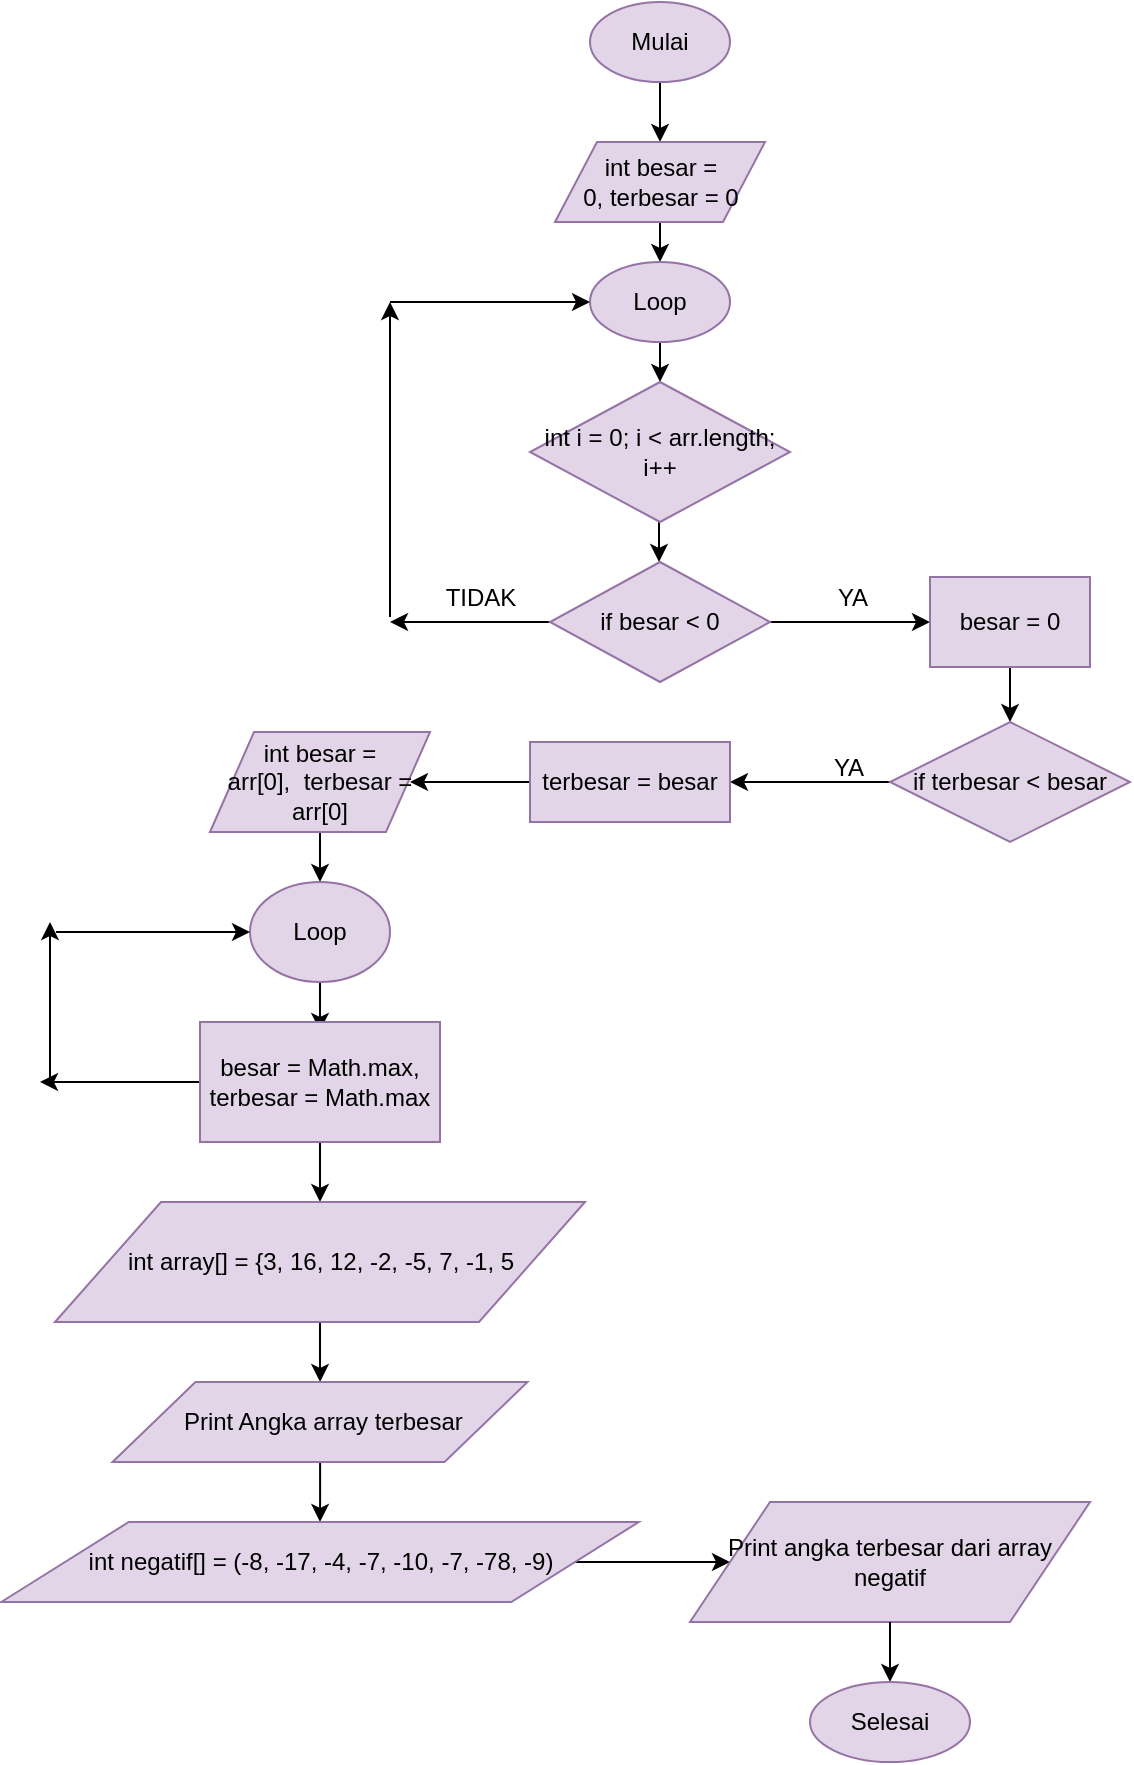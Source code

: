 <mxfile version="13.0.7" type="device"><diagram id="lCFdfK8JwpMqYvwaSe87" name="Page-1"><mxGraphModel dx="868" dy="534" grid="1" gridSize="10" guides="1" tooltips="1" connect="1" arrows="1" fold="1" page="1" pageScale="1" pageWidth="827" pageHeight="1169" math="0" shadow="0"><root><mxCell id="0"/><mxCell id="1" parent="0"/><mxCell id="2vVlliSXtWjHP0cz_5vy-3" value="" style="edgeStyle=orthogonalEdgeStyle;rounded=0;orthogonalLoop=1;jettySize=auto;html=1;" edge="1" parent="1" source="2vVlliSXtWjHP0cz_5vy-1"><mxGeometry relative="1" as="geometry"><mxPoint x="395" y="90" as="targetPoint"/></mxGeometry></mxCell><mxCell id="2vVlliSXtWjHP0cz_5vy-1" value="Mulai" style="ellipse;whiteSpace=wrap;html=1;fillColor=#e1d5e7;strokeColor=#9673a6;" vertex="1" parent="1"><mxGeometry x="360" y="20" width="70" height="40" as="geometry"/></mxCell><mxCell id="2vVlliSXtWjHP0cz_5vy-6" value="" style="edgeStyle=orthogonalEdgeStyle;rounded=0;orthogonalLoop=1;jettySize=auto;html=1;" edge="1" parent="1" source="2vVlliSXtWjHP0cz_5vy-4"><mxGeometry relative="1" as="geometry"><mxPoint x="395" y="150" as="targetPoint"/></mxGeometry></mxCell><mxCell id="2vVlliSXtWjHP0cz_5vy-4" value="&lt;div&gt;int besar = 0,&lt;span&gt;&amp;nbsp;terbesar = 0&lt;/span&gt;&lt;/div&gt;" style="shape=parallelogram;perimeter=parallelogramPerimeter;whiteSpace=wrap;html=1;fillColor=#e1d5e7;strokeColor=#9673a6;" vertex="1" parent="1"><mxGeometry x="342.5" y="90" width="105" height="40" as="geometry"/></mxCell><mxCell id="2vVlliSXtWjHP0cz_5vy-9" value="" style="edgeStyle=orthogonalEdgeStyle;rounded=0;orthogonalLoop=1;jettySize=auto;html=1;" edge="1" parent="1" source="2vVlliSXtWjHP0cz_5vy-7"><mxGeometry relative="1" as="geometry"><mxPoint x="395" y="210" as="targetPoint"/></mxGeometry></mxCell><mxCell id="2vVlliSXtWjHP0cz_5vy-7" value="Loop" style="ellipse;whiteSpace=wrap;html=1;fillColor=#e1d5e7;strokeColor=#9673a6;" vertex="1" parent="1"><mxGeometry x="360" y="150" width="70" height="40" as="geometry"/></mxCell><mxCell id="2vVlliSXtWjHP0cz_5vy-12" value="" style="edgeStyle=orthogonalEdgeStyle;rounded=0;orthogonalLoop=1;jettySize=auto;html=1;" edge="1" parent="1"><mxGeometry relative="1" as="geometry"><mxPoint x="394.5" y="280" as="sourcePoint"/><mxPoint x="394.5" y="300" as="targetPoint"/></mxGeometry></mxCell><mxCell id="2vVlliSXtWjHP0cz_5vy-13" value="int i = 0; i &amp;lt; arr.length; i++" style="rhombus;whiteSpace=wrap;html=1;fillColor=#e1d5e7;strokeColor=#9673a6;" vertex="1" parent="1"><mxGeometry x="330" y="210" width="130" height="70" as="geometry"/></mxCell><mxCell id="2vVlliSXtWjHP0cz_5vy-16" value="" style="edgeStyle=orthogonalEdgeStyle;rounded=0;orthogonalLoop=1;jettySize=auto;html=1;" edge="1" parent="1" source="2vVlliSXtWjHP0cz_5vy-14"><mxGeometry relative="1" as="geometry"><mxPoint x="530" y="330" as="targetPoint"/></mxGeometry></mxCell><mxCell id="2vVlliSXtWjHP0cz_5vy-19" value="" style="edgeStyle=orthogonalEdgeStyle;rounded=0;orthogonalLoop=1;jettySize=auto;html=1;" edge="1" parent="1" source="2vVlliSXtWjHP0cz_5vy-14"><mxGeometry relative="1" as="geometry"><mxPoint x="260" y="330" as="targetPoint"/></mxGeometry></mxCell><mxCell id="2vVlliSXtWjHP0cz_5vy-14" value="if besar &amp;lt; 0" style="rhombus;whiteSpace=wrap;html=1;fillColor=#e1d5e7;strokeColor=#9673a6;" vertex="1" parent="1"><mxGeometry x="340" y="300" width="110" height="60" as="geometry"/></mxCell><mxCell id="2vVlliSXtWjHP0cz_5vy-25" value="" style="edgeStyle=orthogonalEdgeStyle;rounded=0;orthogonalLoop=1;jettySize=auto;html=1;" edge="1" parent="1" source="2vVlliSXtWjHP0cz_5vy-17"><mxGeometry relative="1" as="geometry"><mxPoint x="570" y="380" as="targetPoint"/></mxGeometry></mxCell><mxCell id="2vVlliSXtWjHP0cz_5vy-17" value="besar = 0" style="rounded=0;whiteSpace=wrap;html=1;fillColor=#e1d5e7;strokeColor=#9673a6;" vertex="1" parent="1"><mxGeometry x="530" y="307.5" width="80" height="45" as="geometry"/></mxCell><mxCell id="2vVlliSXtWjHP0cz_5vy-20" value="YA" style="text;html=1;align=center;verticalAlign=middle;resizable=0;points=[];autosize=1;" vertex="1" parent="1"><mxGeometry x="476" y="307.5" width="30" height="20" as="geometry"/></mxCell><mxCell id="2vVlliSXtWjHP0cz_5vy-21" value="TIDAK" style="text;html=1;align=center;verticalAlign=middle;resizable=0;points=[];autosize=1;" vertex="1" parent="1"><mxGeometry x="280" y="307.5" width="50" height="20" as="geometry"/></mxCell><mxCell id="2vVlliSXtWjHP0cz_5vy-22" value="" style="endArrow=classic;html=1;" edge="1" parent="1"><mxGeometry width="50" height="50" relative="1" as="geometry"><mxPoint x="260" y="327.5" as="sourcePoint"/><mxPoint x="260" y="170" as="targetPoint"/></mxGeometry></mxCell><mxCell id="2vVlliSXtWjHP0cz_5vy-23" value="" style="endArrow=classic;html=1;entryX=0;entryY=0.5;entryDx=0;entryDy=0;" edge="1" parent="1" target="2vVlliSXtWjHP0cz_5vy-7"><mxGeometry width="50" height="50" relative="1" as="geometry"><mxPoint x="260" y="170" as="sourcePoint"/><mxPoint x="310" y="120" as="targetPoint"/></mxGeometry></mxCell><mxCell id="2vVlliSXtWjHP0cz_5vy-28" value="" style="edgeStyle=orthogonalEdgeStyle;rounded=0;orthogonalLoop=1;jettySize=auto;html=1;" edge="1" parent="1" source="2vVlliSXtWjHP0cz_5vy-26"><mxGeometry relative="1" as="geometry"><mxPoint x="430" y="410" as="targetPoint"/></mxGeometry></mxCell><mxCell id="2vVlliSXtWjHP0cz_5vy-26" value="if terbesar &amp;lt; besar" style="rhombus;whiteSpace=wrap;html=1;fillColor=#e1d5e7;strokeColor=#9673a6;" vertex="1" parent="1"><mxGeometry x="510" y="380" width="120" height="60" as="geometry"/></mxCell><mxCell id="2vVlliSXtWjHP0cz_5vy-29" value="YA" style="text;html=1;align=center;verticalAlign=middle;resizable=0;points=[];autosize=1;" vertex="1" parent="1"><mxGeometry x="474" y="393" width="30" height="20" as="geometry"/></mxCell><mxCell id="2vVlliSXtWjHP0cz_5vy-32" value="" style="edgeStyle=orthogonalEdgeStyle;rounded=0;orthogonalLoop=1;jettySize=auto;html=1;" edge="1" parent="1" source="2vVlliSXtWjHP0cz_5vy-30"><mxGeometry relative="1" as="geometry"><mxPoint x="270" y="410" as="targetPoint"/></mxGeometry></mxCell><mxCell id="2vVlliSXtWjHP0cz_5vy-30" value="terbesar = besar" style="rounded=0;whiteSpace=wrap;html=1;fillColor=#e1d5e7;strokeColor=#9673a6;" vertex="1" parent="1"><mxGeometry x="330" y="390" width="100" height="40" as="geometry"/></mxCell><mxCell id="2vVlliSXtWjHP0cz_5vy-36" value="" style="edgeStyle=orthogonalEdgeStyle;rounded=0;orthogonalLoop=1;jettySize=auto;html=1;" edge="1" parent="1" source="2vVlliSXtWjHP0cz_5vy-34"><mxGeometry relative="1" as="geometry"><mxPoint x="225" y="460" as="targetPoint"/></mxGeometry></mxCell><mxCell id="2vVlliSXtWjHP0cz_5vy-34" value="&lt;div&gt;int besar = arr[0],&amp;nbsp;&amp;nbsp;&lt;span&gt;terbesar = arr[0]&lt;/span&gt;&lt;/div&gt;" style="shape=parallelogram;perimeter=parallelogramPerimeter;whiteSpace=wrap;html=1;fillColor=#e1d5e7;strokeColor=#9673a6;" vertex="1" parent="1"><mxGeometry x="170" y="385" width="110" height="50" as="geometry"/></mxCell><mxCell id="2vVlliSXtWjHP0cz_5vy-39" value="" style="edgeStyle=orthogonalEdgeStyle;rounded=0;orthogonalLoop=1;jettySize=auto;html=1;" edge="1" parent="1" source="2vVlliSXtWjHP0cz_5vy-37"><mxGeometry relative="1" as="geometry"><mxPoint x="225" y="534.5" as="targetPoint"/></mxGeometry></mxCell><mxCell id="2vVlliSXtWjHP0cz_5vy-37" value="Loop" style="ellipse;whiteSpace=wrap;html=1;fillColor=#e1d5e7;strokeColor=#9673a6;" vertex="1" parent="1"><mxGeometry x="190" y="460" width="70" height="50" as="geometry"/></mxCell><mxCell id="2vVlliSXtWjHP0cz_5vy-42" value="" style="edgeStyle=orthogonalEdgeStyle;rounded=0;orthogonalLoop=1;jettySize=auto;html=1;" edge="1" parent="1" source="2vVlliSXtWjHP0cz_5vy-40"><mxGeometry relative="1" as="geometry"><mxPoint x="225" y="620" as="targetPoint"/></mxGeometry></mxCell><mxCell id="2vVlliSXtWjHP0cz_5vy-45" value="" style="edgeStyle=orthogonalEdgeStyle;rounded=0;orthogonalLoop=1;jettySize=auto;html=1;" edge="1" parent="1" source="2vVlliSXtWjHP0cz_5vy-40"><mxGeometry relative="1" as="geometry"><mxPoint x="85" y="560" as="targetPoint"/></mxGeometry></mxCell><mxCell id="2vVlliSXtWjHP0cz_5vy-40" value="besar = Math.max,&lt;br&gt;terbesar = Math.max" style="rounded=0;whiteSpace=wrap;html=1;fillColor=#e1d5e7;strokeColor=#9673a6;" vertex="1" parent="1"><mxGeometry x="165" y="530" width="120" height="60" as="geometry"/></mxCell><mxCell id="2vVlliSXtWjHP0cz_5vy-49" value="" style="edgeStyle=orthogonalEdgeStyle;rounded=0;orthogonalLoop=1;jettySize=auto;html=1;" edge="1" parent="1" source="2vVlliSXtWjHP0cz_5vy-43" target="2vVlliSXtWjHP0cz_5vy-48"><mxGeometry relative="1" as="geometry"/></mxCell><mxCell id="2vVlliSXtWjHP0cz_5vy-43" value="int array[] = {3, 16, 12, -2, -5, 7, -1, 5" style="shape=parallelogram;perimeter=parallelogramPerimeter;whiteSpace=wrap;html=1;fillColor=#e1d5e7;strokeColor=#9673a6;" vertex="1" parent="1"><mxGeometry x="92.5" y="620" width="265" height="60" as="geometry"/></mxCell><mxCell id="2vVlliSXtWjHP0cz_5vy-51" value="" style="edgeStyle=orthogonalEdgeStyle;rounded=0;orthogonalLoop=1;jettySize=auto;html=1;" edge="1" parent="1" source="2vVlliSXtWjHP0cz_5vy-48" target="2vVlliSXtWjHP0cz_5vy-50"><mxGeometry relative="1" as="geometry"/></mxCell><mxCell id="2vVlliSXtWjHP0cz_5vy-48" value="&amp;nbsp;Print Angka array terbesar" style="shape=parallelogram;perimeter=parallelogramPerimeter;whiteSpace=wrap;html=1;fillColor=#e1d5e7;strokeColor=#9673a6;" vertex="1" parent="1"><mxGeometry x="121.25" y="710" width="207.5" height="40" as="geometry"/></mxCell><mxCell id="2vVlliSXtWjHP0cz_5vy-53" value="" style="edgeStyle=orthogonalEdgeStyle;rounded=0;orthogonalLoop=1;jettySize=auto;html=1;" edge="1" parent="1" source="2vVlliSXtWjHP0cz_5vy-50"><mxGeometry relative="1" as="geometry"><mxPoint x="430" y="800" as="targetPoint"/></mxGeometry></mxCell><mxCell id="2vVlliSXtWjHP0cz_5vy-50" value="int negatif[] = (-8, -17, -4, -7, -10, -7, -78, -9)" style="shape=parallelogram;perimeter=parallelogramPerimeter;whiteSpace=wrap;html=1;fillColor=#e1d5e7;strokeColor=#9673a6;" vertex="1" parent="1"><mxGeometry x="65.63" y="780" width="318.75" height="40" as="geometry"/></mxCell><mxCell id="2vVlliSXtWjHP0cz_5vy-46" value="" style="endArrow=classic;html=1;" edge="1" parent="1"><mxGeometry width="50" height="50" relative="1" as="geometry"><mxPoint x="90" y="560" as="sourcePoint"/><mxPoint x="90" y="480" as="targetPoint"/></mxGeometry></mxCell><mxCell id="2vVlliSXtWjHP0cz_5vy-47" value="" style="endArrow=classic;html=1;entryX=0;entryY=0.5;entryDx=0;entryDy=0;" edge="1" parent="1" target="2vVlliSXtWjHP0cz_5vy-37"><mxGeometry width="50" height="50" relative="1" as="geometry"><mxPoint x="93" y="485" as="sourcePoint"/><mxPoint x="142.5" y="440" as="targetPoint"/></mxGeometry></mxCell><mxCell id="2vVlliSXtWjHP0cz_5vy-54" value="Print angka terbesar dari array negatif" style="shape=parallelogram;perimeter=parallelogramPerimeter;whiteSpace=wrap;html=1;fillColor=#e1d5e7;strokeColor=#9673a6;" vertex="1" parent="1"><mxGeometry x="410" y="770" width="200" height="60" as="geometry"/></mxCell><mxCell id="2vVlliSXtWjHP0cz_5vy-55" value="" style="endArrow=classic;html=1;" edge="1" parent="1"><mxGeometry width="50" height="50" relative="1" as="geometry"><mxPoint x="510" y="830" as="sourcePoint"/><mxPoint x="510" y="860" as="targetPoint"/></mxGeometry></mxCell><mxCell id="2vVlliSXtWjHP0cz_5vy-56" value="Selesai" style="ellipse;whiteSpace=wrap;html=1;fillColor=#e1d5e7;strokeColor=#9673a6;" vertex="1" parent="1"><mxGeometry x="470" y="860" width="80" height="40" as="geometry"/></mxCell></root></mxGraphModel></diagram></mxfile>